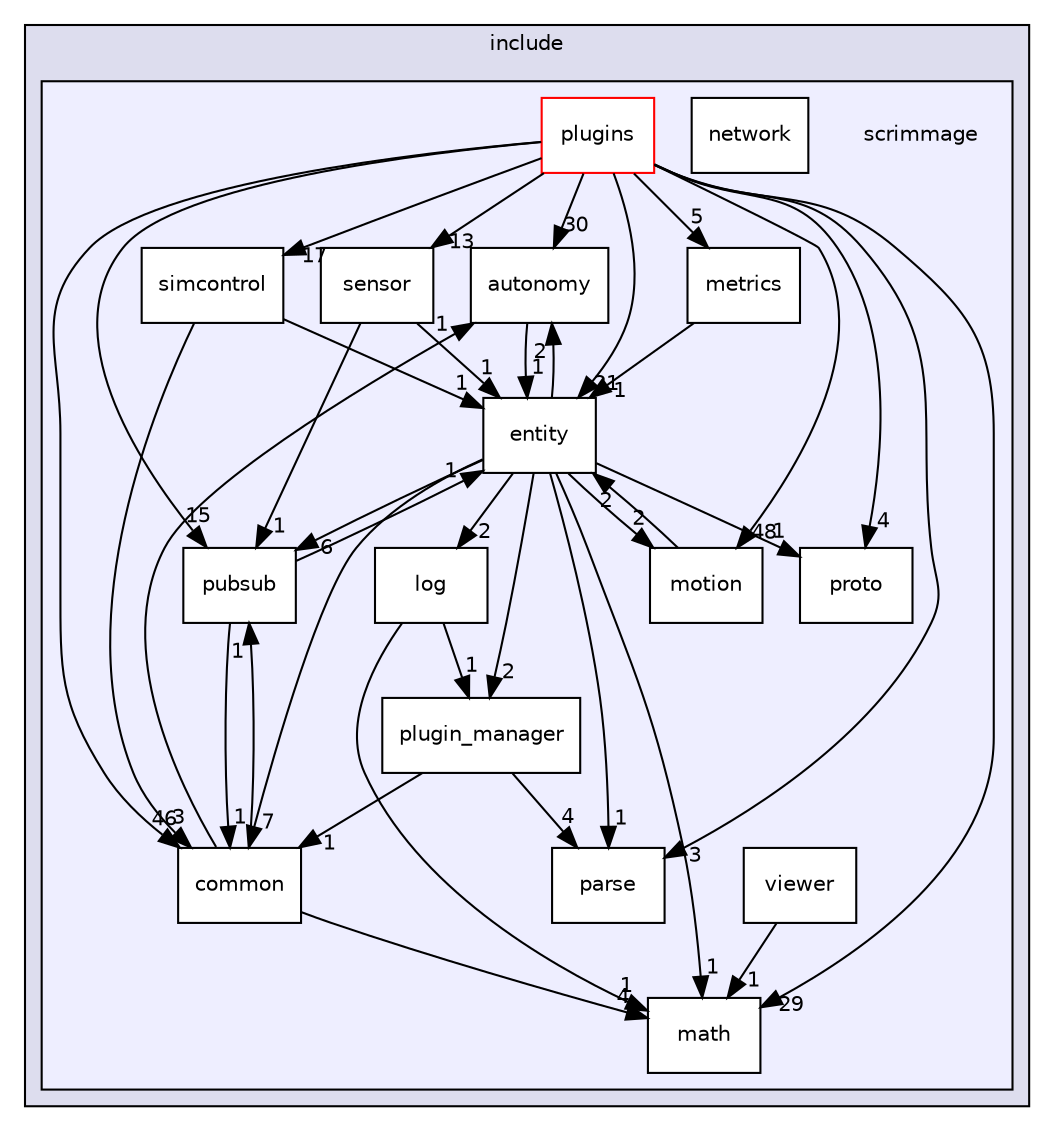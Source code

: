digraph "/root/scrimmage/scrimmage/include/scrimmage" {
  compound=true
  node [ fontsize="10", fontname="Helvetica"];
  edge [ labelfontsize="10", labelfontname="Helvetica"];
  subgraph clusterdir_d44c64559bbebec7f509842c48db8b23 {
    graph [ bgcolor="#ddddee", pencolor="black", label="include" fontname="Helvetica", fontsize="10", URL="dir_d44c64559bbebec7f509842c48db8b23.html"]
  subgraph clusterdir_ecf48bde53b2430882a9b9ec48e1b42d {
    graph [ bgcolor="#eeeeff", pencolor="black", label="" URL="dir_ecf48bde53b2430882a9b9ec48e1b42d.html"];
    dir_ecf48bde53b2430882a9b9ec48e1b42d [shape=plaintext label="scrimmage"];
    dir_b3bb4020ef55165afbb203d4dc0e2378 [shape=box label="autonomy" color="black" fillcolor="white" style="filled" URL="dir_b3bb4020ef55165afbb203d4dc0e2378.html"];
    dir_edb592701dc45cc21f3d1cc2e72efe9a [shape=box label="common" color="black" fillcolor="white" style="filled" URL="dir_edb592701dc45cc21f3d1cc2e72efe9a.html"];
    dir_5ef164da32927a27aef05eae2283c928 [shape=box label="entity" color="black" fillcolor="white" style="filled" URL="dir_5ef164da32927a27aef05eae2283c928.html"];
    dir_c2dc7cc6e1fc551abdf0cf314764c4f1 [shape=box label="log" color="black" fillcolor="white" style="filled" URL="dir_c2dc7cc6e1fc551abdf0cf314764c4f1.html"];
    dir_4281587931951fcc16b7a6ccc116b5d1 [shape=box label="math" color="black" fillcolor="white" style="filled" URL="dir_4281587931951fcc16b7a6ccc116b5d1.html"];
    dir_81ac6949c353a3d04cd403a175b36275 [shape=box label="metrics" color="black" fillcolor="white" style="filled" URL="dir_81ac6949c353a3d04cd403a175b36275.html"];
    dir_225ac9950e75cf8b57b2a00ffecc8137 [shape=box label="motion" color="black" fillcolor="white" style="filled" URL="dir_225ac9950e75cf8b57b2a00ffecc8137.html"];
    dir_437a6cbf19c141a64e2a35432c70b04c [shape=box label="network" color="black" fillcolor="white" style="filled" URL="dir_437a6cbf19c141a64e2a35432c70b04c.html"];
    dir_6a6716f05b1e97ca5a8917dedbdea793 [shape=box label="parse" color="black" fillcolor="white" style="filled" URL="dir_6a6716f05b1e97ca5a8917dedbdea793.html"];
    dir_f1e262813d0c1a2f786e1cc54add450c [shape=box label="plugin_manager" color="black" fillcolor="white" style="filled" URL="dir_f1e262813d0c1a2f786e1cc54add450c.html"];
    dir_7370054b6647b017d0eee4f04ea2ba4f [shape=box label="plugins" color="red" fillcolor="white" style="filled" URL="dir_7370054b6647b017d0eee4f04ea2ba4f.html"];
    dir_da3c1142a5a9c223c96a62a7b93eca38 [shape=box label="proto" color="black" fillcolor="white" style="filled" URL="dir_da3c1142a5a9c223c96a62a7b93eca38.html"];
    dir_8f25491911d3a3415d21158b3a48c0c1 [shape=box label="pubsub" color="black" fillcolor="white" style="filled" URL="dir_8f25491911d3a3415d21158b3a48c0c1.html"];
    dir_e87096b61398b9a30229e95697b76c91 [shape=box label="sensor" color="black" fillcolor="white" style="filled" URL="dir_e87096b61398b9a30229e95697b76c91.html"];
    dir_8dabc27971b3bc145bbcc2e849e82380 [shape=box label="simcontrol" color="black" fillcolor="white" style="filled" URL="dir_8dabc27971b3bc145bbcc2e849e82380.html"];
    dir_32f9f1e80ce85f009cf52474f85fb9ad [shape=box label="viewer" color="black" fillcolor="white" style="filled" URL="dir_32f9f1e80ce85f009cf52474f85fb9ad.html"];
  }
  }
  dir_32f9f1e80ce85f009cf52474f85fb9ad->dir_4281587931951fcc16b7a6ccc116b5d1 [headlabel="1", labeldistance=1.5 headhref="dir_000152_000010.html"];
  dir_edb592701dc45cc21f3d1cc2e72efe9a->dir_8f25491911d3a3415d21158b3a48c0c1 [headlabel="1", labeldistance=1.5 headhref="dir_000007_000149.html"];
  dir_edb592701dc45cc21f3d1cc2e72efe9a->dir_4281587931951fcc16b7a6ccc116b5d1 [headlabel="4", labeldistance=1.5 headhref="dir_000007_000010.html"];
  dir_edb592701dc45cc21f3d1cc2e72efe9a->dir_b3bb4020ef55165afbb203d4dc0e2378 [headlabel="1", labeldistance=1.5 headhref="dir_000007_000006.html"];
  dir_7370054b6647b017d0eee4f04ea2ba4f->dir_da3c1142a5a9c223c96a62a7b93eca38 [headlabel="4", labeldistance=1.5 headhref="dir_000016_000148.html"];
  dir_7370054b6647b017d0eee4f04ea2ba4f->dir_edb592701dc45cc21f3d1cc2e72efe9a [headlabel="46", labeldistance=1.5 headhref="dir_000016_000007.html"];
  dir_7370054b6647b017d0eee4f04ea2ba4f->dir_225ac9950e75cf8b57b2a00ffecc8137 [headlabel="48", labeldistance=1.5 headhref="dir_000016_000012.html"];
  dir_7370054b6647b017d0eee4f04ea2ba4f->dir_6a6716f05b1e97ca5a8917dedbdea793 [headlabel="3", labeldistance=1.5 headhref="dir_000016_000014.html"];
  dir_7370054b6647b017d0eee4f04ea2ba4f->dir_8dabc27971b3bc145bbcc2e849e82380 [headlabel="17", labeldistance=1.5 headhref="dir_000016_000151.html"];
  dir_7370054b6647b017d0eee4f04ea2ba4f->dir_8f25491911d3a3415d21158b3a48c0c1 [headlabel="15", labeldistance=1.5 headhref="dir_000016_000149.html"];
  dir_7370054b6647b017d0eee4f04ea2ba4f->dir_4281587931951fcc16b7a6ccc116b5d1 [headlabel="29", labeldistance=1.5 headhref="dir_000016_000010.html"];
  dir_7370054b6647b017d0eee4f04ea2ba4f->dir_e87096b61398b9a30229e95697b76c91 [headlabel="13", labeldistance=1.5 headhref="dir_000016_000150.html"];
  dir_7370054b6647b017d0eee4f04ea2ba4f->dir_81ac6949c353a3d04cd403a175b36275 [headlabel="5", labeldistance=1.5 headhref="dir_000016_000011.html"];
  dir_7370054b6647b017d0eee4f04ea2ba4f->dir_5ef164da32927a27aef05eae2283c928 [headlabel="21", labeldistance=1.5 headhref="dir_000016_000008.html"];
  dir_7370054b6647b017d0eee4f04ea2ba4f->dir_b3bb4020ef55165afbb203d4dc0e2378 [headlabel="30", labeldistance=1.5 headhref="dir_000016_000006.html"];
  dir_225ac9950e75cf8b57b2a00ffecc8137->dir_5ef164da32927a27aef05eae2283c928 [headlabel="2", labeldistance=1.5 headhref="dir_000012_000008.html"];
  dir_f1e262813d0c1a2f786e1cc54add450c->dir_edb592701dc45cc21f3d1cc2e72efe9a [headlabel="1", labeldistance=1.5 headhref="dir_000015_000007.html"];
  dir_f1e262813d0c1a2f786e1cc54add450c->dir_6a6716f05b1e97ca5a8917dedbdea793 [headlabel="4", labeldistance=1.5 headhref="dir_000015_000014.html"];
  dir_8dabc27971b3bc145bbcc2e849e82380->dir_edb592701dc45cc21f3d1cc2e72efe9a [headlabel="3", labeldistance=1.5 headhref="dir_000151_000007.html"];
  dir_8dabc27971b3bc145bbcc2e849e82380->dir_5ef164da32927a27aef05eae2283c928 [headlabel="1", labeldistance=1.5 headhref="dir_000151_000008.html"];
  dir_8f25491911d3a3415d21158b3a48c0c1->dir_edb592701dc45cc21f3d1cc2e72efe9a [headlabel="1", labeldistance=1.5 headhref="dir_000149_000007.html"];
  dir_8f25491911d3a3415d21158b3a48c0c1->dir_5ef164da32927a27aef05eae2283c928 [headlabel="1", labeldistance=1.5 headhref="dir_000149_000008.html"];
  dir_e87096b61398b9a30229e95697b76c91->dir_8f25491911d3a3415d21158b3a48c0c1 [headlabel="1", labeldistance=1.5 headhref="dir_000150_000149.html"];
  dir_e87096b61398b9a30229e95697b76c91->dir_5ef164da32927a27aef05eae2283c928 [headlabel="1", labeldistance=1.5 headhref="dir_000150_000008.html"];
  dir_c2dc7cc6e1fc551abdf0cf314764c4f1->dir_f1e262813d0c1a2f786e1cc54add450c [headlabel="1", labeldistance=1.5 headhref="dir_000009_000015.html"];
  dir_c2dc7cc6e1fc551abdf0cf314764c4f1->dir_4281587931951fcc16b7a6ccc116b5d1 [headlabel="1", labeldistance=1.5 headhref="dir_000009_000010.html"];
  dir_81ac6949c353a3d04cd403a175b36275->dir_5ef164da32927a27aef05eae2283c928 [headlabel="1", labeldistance=1.5 headhref="dir_000011_000008.html"];
  dir_5ef164da32927a27aef05eae2283c928->dir_da3c1142a5a9c223c96a62a7b93eca38 [headlabel="1", labeldistance=1.5 headhref="dir_000008_000148.html"];
  dir_5ef164da32927a27aef05eae2283c928->dir_edb592701dc45cc21f3d1cc2e72efe9a [headlabel="7", labeldistance=1.5 headhref="dir_000008_000007.html"];
  dir_5ef164da32927a27aef05eae2283c928->dir_225ac9950e75cf8b57b2a00ffecc8137 [headlabel="2", labeldistance=1.5 headhref="dir_000008_000012.html"];
  dir_5ef164da32927a27aef05eae2283c928->dir_6a6716f05b1e97ca5a8917dedbdea793 [headlabel="1", labeldistance=1.5 headhref="dir_000008_000014.html"];
  dir_5ef164da32927a27aef05eae2283c928->dir_f1e262813d0c1a2f786e1cc54add450c [headlabel="2", labeldistance=1.5 headhref="dir_000008_000015.html"];
  dir_5ef164da32927a27aef05eae2283c928->dir_8f25491911d3a3415d21158b3a48c0c1 [headlabel="6", labeldistance=1.5 headhref="dir_000008_000149.html"];
  dir_5ef164da32927a27aef05eae2283c928->dir_4281587931951fcc16b7a6ccc116b5d1 [headlabel="1", labeldistance=1.5 headhref="dir_000008_000010.html"];
  dir_5ef164da32927a27aef05eae2283c928->dir_c2dc7cc6e1fc551abdf0cf314764c4f1 [headlabel="2", labeldistance=1.5 headhref="dir_000008_000009.html"];
  dir_5ef164da32927a27aef05eae2283c928->dir_b3bb4020ef55165afbb203d4dc0e2378 [headlabel="2", labeldistance=1.5 headhref="dir_000008_000006.html"];
  dir_b3bb4020ef55165afbb203d4dc0e2378->dir_5ef164da32927a27aef05eae2283c928 [headlabel="1", labeldistance=1.5 headhref="dir_000006_000008.html"];
}
